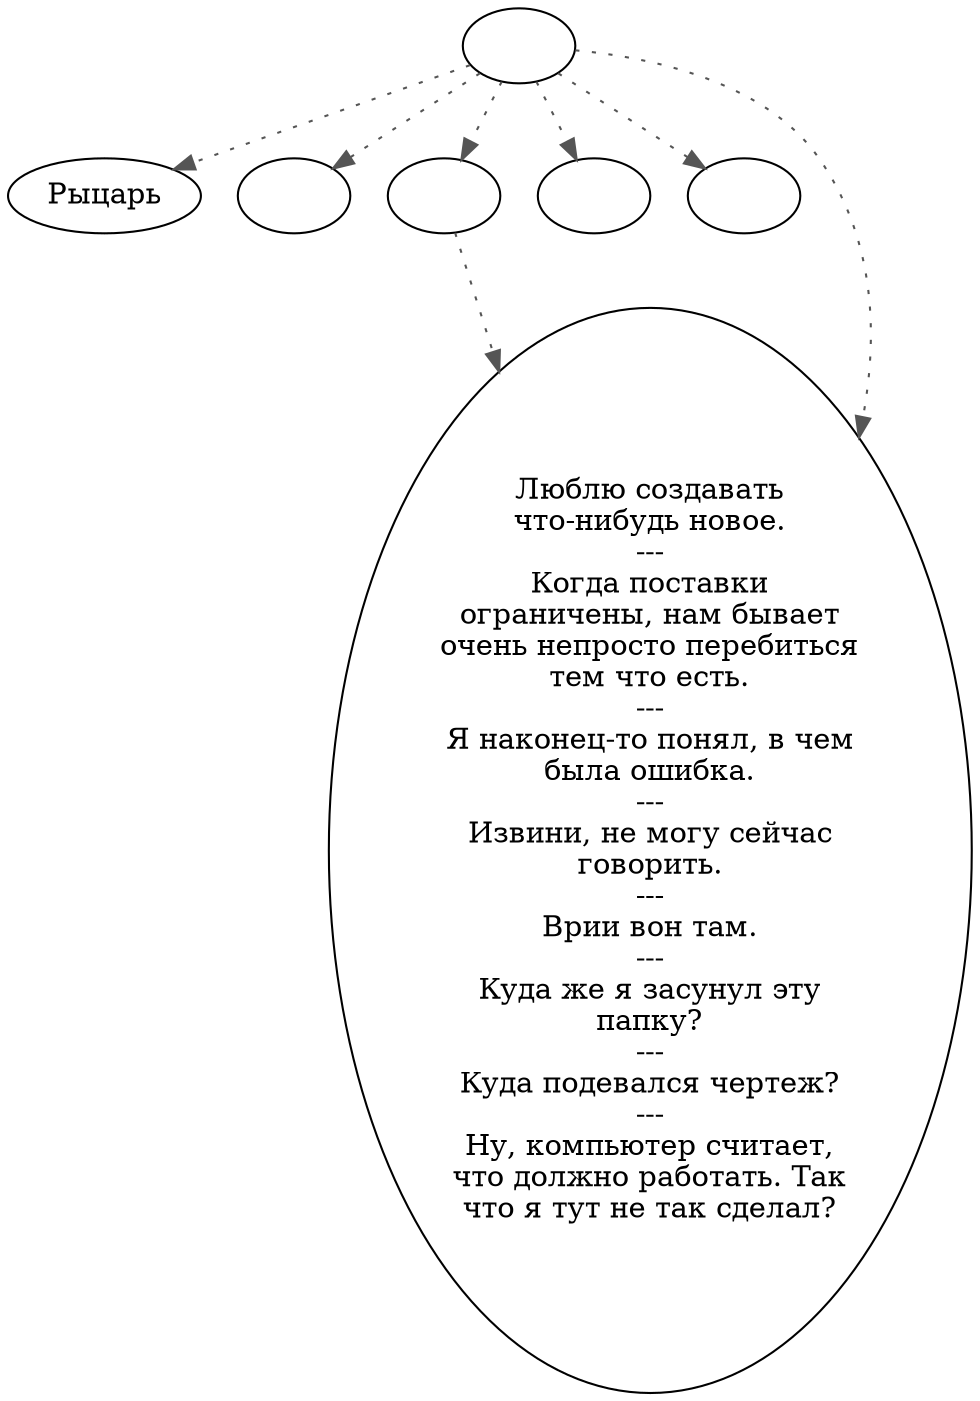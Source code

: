 digraph knighta {
  "start" [style=filled       fillcolor="#FFFFFF"       color="#000000"]
  "start" -> "look_at_p_proc" [style=dotted color="#555555"]
  "start" -> "pickup_p_proc" [style=dotted color="#555555"]
  "start" -> "talk_p_proc" [style=dotted color="#555555"]
  "start" -> "critter_p_proc" [style=dotted color="#555555"]
  "start" -> "destroy_p_proc" [style=dotted color="#555555"]
  "start" -> "KnightARandom" [style=dotted color="#555555"]
  "start" [label=""]
  "KnightARandom" [style=filled       fillcolor="#FFFFFF"       color="#000000"]
  "KnightARandom" [label="Люблю создавать\nчто-нибудь новое.\n---\nКогда поставки\nограничены, нам бывает\nочень непросто перебиться\nтем что есть.\n---\nЯ наконец-то понял, в чем\nбыла ошибка.\n---\nИзвини, не могу сейчас\nговорить.\n---\nВрии вон там.\n---\nКуда же я засунул эту\nпапку?\n---\nКуда подевался чертеж?\n---\nНу, компьютер считает,\nчто должно работать. Так\nчто я тут не так сделал?"]
  "critter_p_proc" [style=filled       fillcolor="#FFFFFF"       color="#000000"]
  "critter_p_proc" [label=""]
  "pickup_p_proc" [style=filled       fillcolor="#FFFFFF"       color="#000000"]
  "pickup_p_proc" [label=""]
  "talk_p_proc" [style=filled       fillcolor="#FFFFFF"       color="#000000"]
  "talk_p_proc" -> "KnightARandom" [style=dotted color="#555555"]
  "talk_p_proc" [label=""]
  "destroy_p_proc" [style=filled       fillcolor="#FFFFFF"       color="#000000"]
  "destroy_p_proc" [label=""]
  "look_at_p_proc" [style=filled       fillcolor="#FFFFFF"       color="#000000"]
  "look_at_p_proc" [label="Рыцарь"]
}